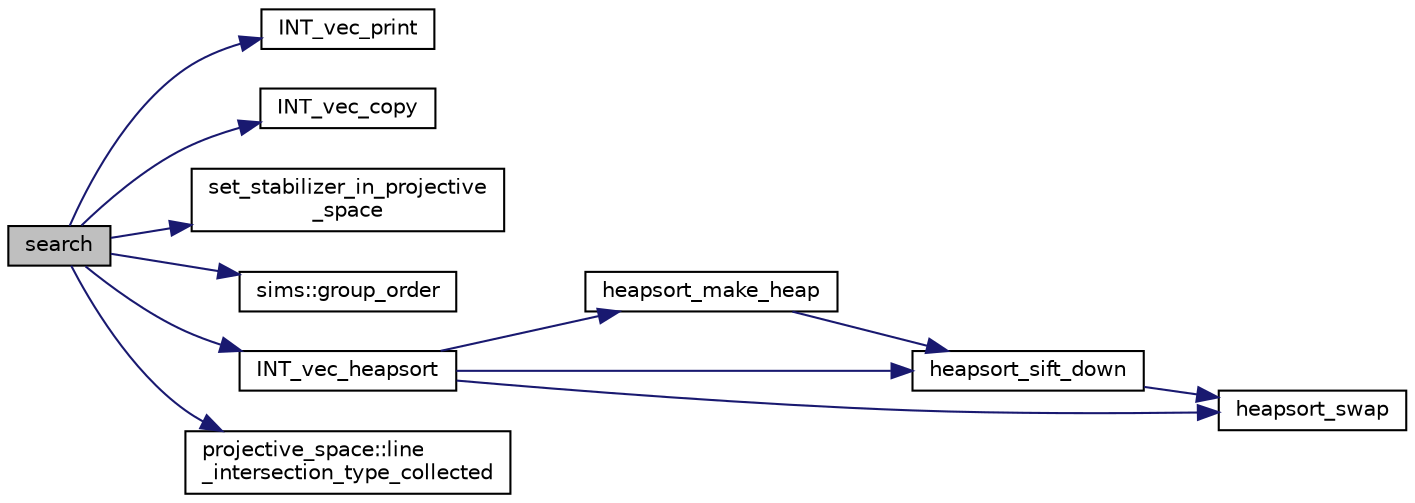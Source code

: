 digraph "search"
{
  edge [fontname="Helvetica",fontsize="10",labelfontname="Helvetica",labelfontsize="10"];
  node [fontname="Helvetica",fontsize="10",shape=record];
  rankdir="LR";
  Node620 [label="search",height=0.2,width=0.4,color="black", fillcolor="grey75", style="filled", fontcolor="black"];
  Node620 -> Node621 [color="midnightblue",fontsize="10",style="solid",fontname="Helvetica"];
  Node621 [label="INT_vec_print",height=0.2,width=0.4,color="black", fillcolor="white", style="filled",URL="$df/dbf/sajeeb_8_c.html#a79a5901af0b47dd0d694109543c027fe"];
  Node620 -> Node622 [color="midnightblue",fontsize="10",style="solid",fontname="Helvetica"];
  Node622 [label="INT_vec_copy",height=0.2,width=0.4,color="black", fillcolor="white", style="filled",URL="$df/dbf/sajeeb_8_c.html#ac2d875e27e009af6ec04d17254d11075"];
  Node620 -> Node623 [color="midnightblue",fontsize="10",style="solid",fontname="Helvetica"];
  Node623 [label="set_stabilizer_in_projective\l_space",height=0.2,width=0.4,color="black", fillcolor="white", style="filled",URL="$d5/d90/action__global_8_c.html#a31f8ae4c4f20b45ca5a88c3f8c75d2be"];
  Node620 -> Node624 [color="midnightblue",fontsize="10",style="solid",fontname="Helvetica"];
  Node624 [label="sims::group_order",height=0.2,width=0.4,color="black", fillcolor="white", style="filled",URL="$d9/df3/classsims.html#aa442445175656570fa35febbe790efad"];
  Node620 -> Node625 [color="midnightblue",fontsize="10",style="solid",fontname="Helvetica"];
  Node625 [label="INT_vec_heapsort",height=0.2,width=0.4,color="black", fillcolor="white", style="filled",URL="$d5/de2/foundations_2data__structures_2data__structures_8h.html#a3590ad9987f801fbfc94634300182f39"];
  Node625 -> Node626 [color="midnightblue",fontsize="10",style="solid",fontname="Helvetica"];
  Node626 [label="heapsort_make_heap",height=0.2,width=0.4,color="black", fillcolor="white", style="filled",URL="$d4/dd7/sorting_8_c.html#a42f24453d7d77eeb1338ebd1a13cfdbb"];
  Node626 -> Node627 [color="midnightblue",fontsize="10",style="solid",fontname="Helvetica"];
  Node627 [label="heapsort_sift_down",height=0.2,width=0.4,color="black", fillcolor="white", style="filled",URL="$d4/dd7/sorting_8_c.html#a65cbb1a6a3f01f511673705437ddc18b"];
  Node627 -> Node628 [color="midnightblue",fontsize="10",style="solid",fontname="Helvetica"];
  Node628 [label="heapsort_swap",height=0.2,width=0.4,color="black", fillcolor="white", style="filled",URL="$d4/dd7/sorting_8_c.html#a8f048362e6065297b19b6975bcbbfcc6"];
  Node625 -> Node628 [color="midnightblue",fontsize="10",style="solid",fontname="Helvetica"];
  Node625 -> Node627 [color="midnightblue",fontsize="10",style="solid",fontname="Helvetica"];
  Node620 -> Node629 [color="midnightblue",fontsize="10",style="solid",fontname="Helvetica"];
  Node629 [label="projective_space::line\l_intersection_type_collected",height=0.2,width=0.4,color="black", fillcolor="white", style="filled",URL="$d2/d17/classprojective__space.html#a398b73262a1b45e1e8e786afea64a7ec"];
}

